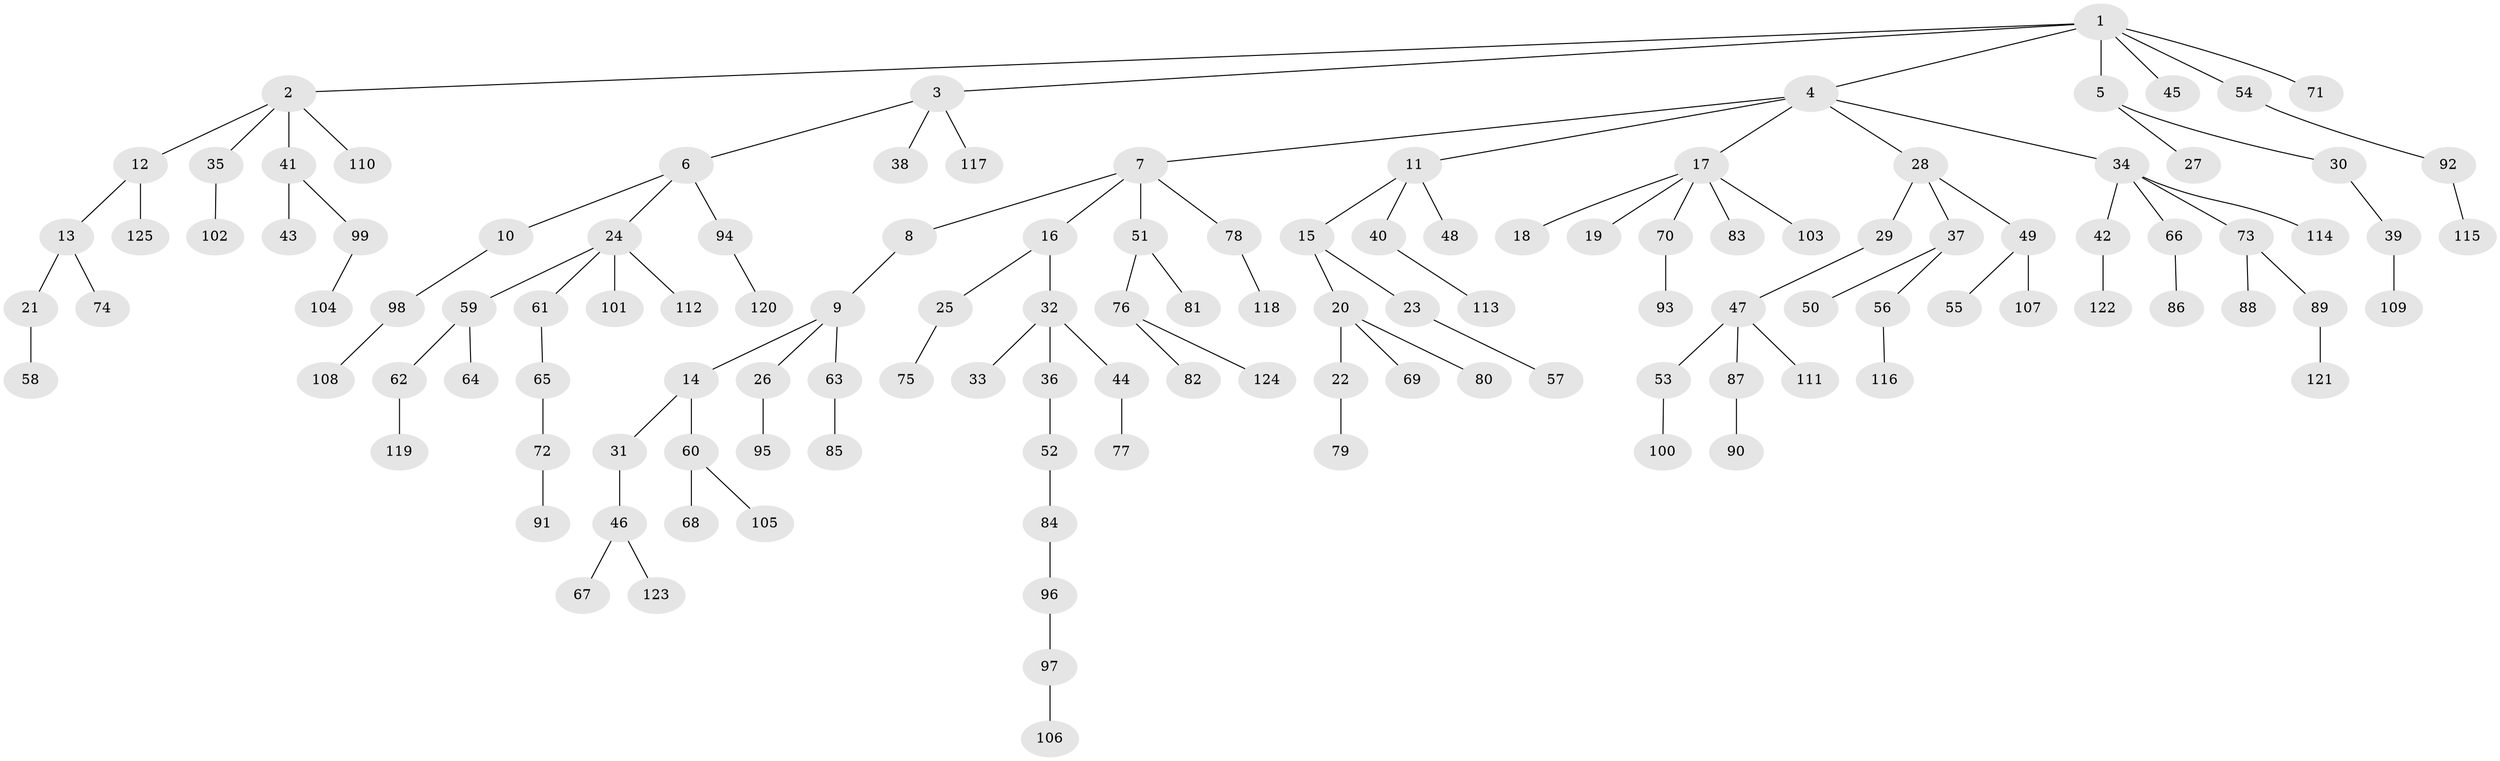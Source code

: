// Generated by graph-tools (version 1.1) at 2025/02/03/09/25 03:02:27]
// undirected, 125 vertices, 124 edges
graph export_dot {
graph [start="1"]
  node [color=gray90,style=filled];
  1;
  2;
  3;
  4;
  5;
  6;
  7;
  8;
  9;
  10;
  11;
  12;
  13;
  14;
  15;
  16;
  17;
  18;
  19;
  20;
  21;
  22;
  23;
  24;
  25;
  26;
  27;
  28;
  29;
  30;
  31;
  32;
  33;
  34;
  35;
  36;
  37;
  38;
  39;
  40;
  41;
  42;
  43;
  44;
  45;
  46;
  47;
  48;
  49;
  50;
  51;
  52;
  53;
  54;
  55;
  56;
  57;
  58;
  59;
  60;
  61;
  62;
  63;
  64;
  65;
  66;
  67;
  68;
  69;
  70;
  71;
  72;
  73;
  74;
  75;
  76;
  77;
  78;
  79;
  80;
  81;
  82;
  83;
  84;
  85;
  86;
  87;
  88;
  89;
  90;
  91;
  92;
  93;
  94;
  95;
  96;
  97;
  98;
  99;
  100;
  101;
  102;
  103;
  104;
  105;
  106;
  107;
  108;
  109;
  110;
  111;
  112;
  113;
  114;
  115;
  116;
  117;
  118;
  119;
  120;
  121;
  122;
  123;
  124;
  125;
  1 -- 2;
  1 -- 3;
  1 -- 4;
  1 -- 5;
  1 -- 45;
  1 -- 54;
  1 -- 71;
  2 -- 12;
  2 -- 35;
  2 -- 41;
  2 -- 110;
  3 -- 6;
  3 -- 38;
  3 -- 117;
  4 -- 7;
  4 -- 11;
  4 -- 17;
  4 -- 28;
  4 -- 34;
  5 -- 27;
  5 -- 30;
  6 -- 10;
  6 -- 24;
  6 -- 94;
  7 -- 8;
  7 -- 16;
  7 -- 51;
  7 -- 78;
  8 -- 9;
  9 -- 14;
  9 -- 26;
  9 -- 63;
  10 -- 98;
  11 -- 15;
  11 -- 40;
  11 -- 48;
  12 -- 13;
  12 -- 125;
  13 -- 21;
  13 -- 74;
  14 -- 31;
  14 -- 60;
  15 -- 20;
  15 -- 23;
  16 -- 25;
  16 -- 32;
  17 -- 18;
  17 -- 19;
  17 -- 70;
  17 -- 83;
  17 -- 103;
  20 -- 22;
  20 -- 69;
  20 -- 80;
  21 -- 58;
  22 -- 79;
  23 -- 57;
  24 -- 59;
  24 -- 61;
  24 -- 101;
  24 -- 112;
  25 -- 75;
  26 -- 95;
  28 -- 29;
  28 -- 37;
  28 -- 49;
  29 -- 47;
  30 -- 39;
  31 -- 46;
  32 -- 33;
  32 -- 36;
  32 -- 44;
  34 -- 42;
  34 -- 66;
  34 -- 73;
  34 -- 114;
  35 -- 102;
  36 -- 52;
  37 -- 50;
  37 -- 56;
  39 -- 109;
  40 -- 113;
  41 -- 43;
  41 -- 99;
  42 -- 122;
  44 -- 77;
  46 -- 67;
  46 -- 123;
  47 -- 53;
  47 -- 87;
  47 -- 111;
  49 -- 55;
  49 -- 107;
  51 -- 76;
  51 -- 81;
  52 -- 84;
  53 -- 100;
  54 -- 92;
  56 -- 116;
  59 -- 62;
  59 -- 64;
  60 -- 68;
  60 -- 105;
  61 -- 65;
  62 -- 119;
  63 -- 85;
  65 -- 72;
  66 -- 86;
  70 -- 93;
  72 -- 91;
  73 -- 88;
  73 -- 89;
  76 -- 82;
  76 -- 124;
  78 -- 118;
  84 -- 96;
  87 -- 90;
  89 -- 121;
  92 -- 115;
  94 -- 120;
  96 -- 97;
  97 -- 106;
  98 -- 108;
  99 -- 104;
}
